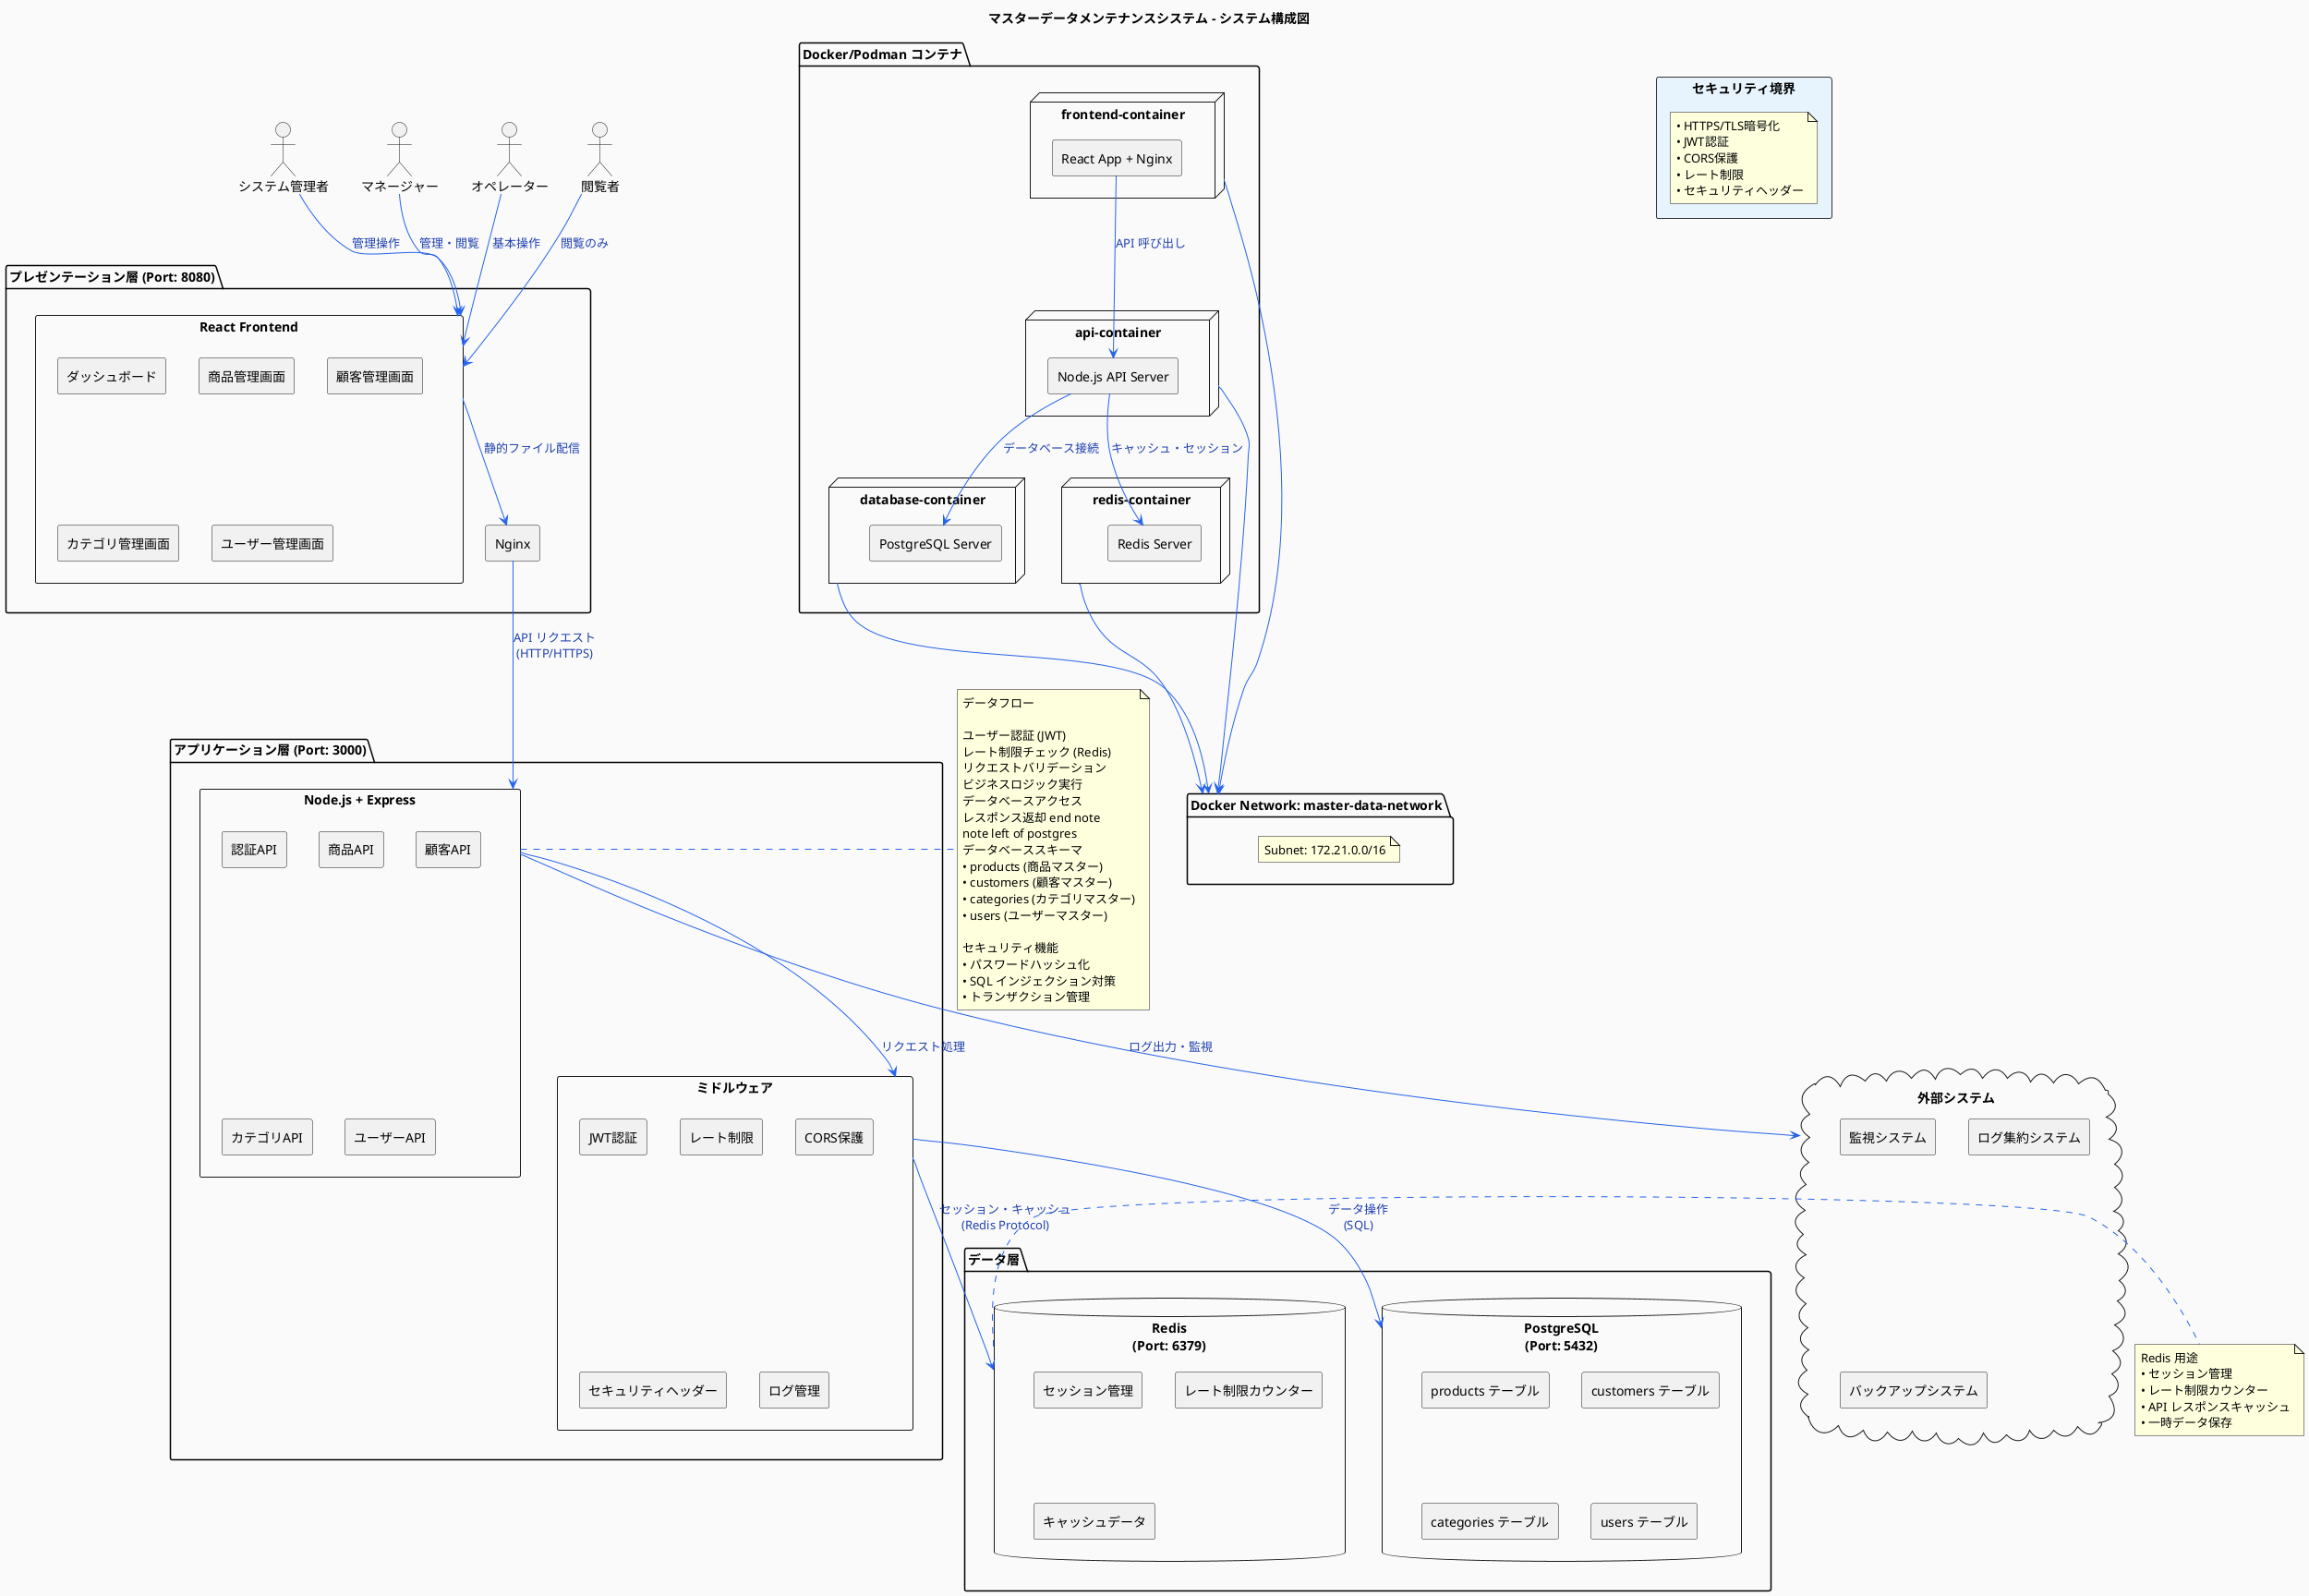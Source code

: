 @startuml マスターデータメンテナンスシステム構成図
!define RECTANGLE class

title マスターデータメンテナンスシステム - システム構成図

' スタイル定義
skinparam backgroundColor #FAFAFA
skinparam componentStyle rectangle
skinparam rectangleBorderColor #333333
skinparam rectangleBackgroundColor #E8F4FD
skinparam arrowColor #2563EB
skinparam arrowFontColor #1E40AF

' ユーザー
actor "システム管理者" as admin
actor "マネージャー" as manager
actor "オペレーター" as operator
actor "閲覧者" as viewer

' プレゼンテーション層
package "プレゼンテーション層 (Port: 8080)" as presentation {
component "React Frontend" as react {
[ダッシュボード]
[商品管理画面]
[顧客管理画面]
[カテゴリ管理画面]
[ユーザー管理画面]
}
component "Nginx" as nginx
}

' アプリケーション層
package "アプリケーション層 (Port: 3000)" as application {
component "Node.js + Express" as nodejs {
[認証API]
[商品API]
[顧客API]
[カテゴリAPI]
[ユーザーAPI]
}

component "ミドルウェア" as middleware {
[JWT認証]
[レート制限]
[CORS保護]
[セキュリティヘッダー]
[ログ管理]
}
}

' データ層
package "データ層" as data {
database "PostgreSQL\n(Port: 5432)" as postgres {
[products テーブル]
[customers テーブル]
[categories テーブル]
[users テーブル]
}

database "Redis\n(Port: 6379)" as redis {
[セッション管理]
[レート制限カウンター]
[キャッシュデータ]
}
}

' 外部システム
cloud "外部システム" as external {
[監視システム]
[ログ集約システム]
[バックアップシステム]
}

' コンテナ構成
package "Docker/Podman コンテナ" as containers {
node "frontend-container" as fc {
component "React App + Nginx" as frontend_app
}

node "api-container" as ac {
component "Node.js API Server" as api_server
}

node "database-container" as dc {
component "PostgreSQL Server" as db_server
}

node "redis-container" as rc {
component "Redis Server" as redis_server
}
}

' ネットワーク
package "Docker Network: master-data-network" as network {
note "Subnet: 172.21.0.0/16" as subnet
}

' 関係性の定義
admin --> react : "管理操作"
manager --> react : "管理・閲覧"
operator --> react : "基本操作"
viewer --> react : "閲覧のみ"

react --> nginx : "静的ファイル配信"
nginx --> nodejs : "API リクエスト\n(HTTP/HTTPS)"

nodejs --> middleware : "リクエスト処理"
middleware --> postgres : "データ操作\n(SQL)"
middleware --> redis : "セッション・キャッシュ\n(Redis Protocol)"

nodejs --> external : "ログ出力・監視"

' コンテナ間の関係
frontend_app --> api_server : "API 呼び出し"
api_server --> db_server : "データベース接続"
api_server --> redis_server : "キャッシュ・セッション"

fc --> network
ac --> network
dc --> network
rc --> network

' データフロー
note right of nodejs
データフロー

ユーザー認証 (JWT)
レート制限チェック (Redis)
リクエストバリデーション
ビジネスロジック実行
データベースアクセス
レスポンス返却 end note
note left of postgres
データベーススキーマ
• products (商品マスター)
• customers (顧客マスター)
• categories (カテゴリマスター)
• users (ユーザーマスター)

セキュリティ機能
• パスワードハッシュ化
• SQL インジェクション対策
• トランザクション管理
end note

note right of redis
Redis 用途
• セッション管理
• レート制限カウンター
• API レスポンスキャッシュ
• 一時データ保存
end note

' セキュリティ境界
rectangle "セキュリティ境界" as security {
note "• HTTPS/TLS暗号化\n• JWT認証\n• CORS保護\n• レート制限\n• セキュリティヘッダー" as security_note
}

@enduml

@startuml デプロイメント構成図
!define RECTANGLE class

title マスターデータメンテナンスシステム - デプロイメント構成図

' スタイル定義
skinparam backgroundColor #FAFAFA
skinparam nodeBackgroundColor #E8F4FD
skinparam componentBackgroundColor #FFFFFF
skinparam databaseBackgroundColor #FEF3C7
skinparam cloudBackgroundColor #ECFDF5

' 物理環境
node "開発環境" as dev_env {
node "Docker/Podman Host" as dev_host {
component "frontend:8080" as dev_frontend
component "api:3000" as dev_api
database "postgres:5432" as dev_db
database "redis:6379" as dev_redis
}
}

node "本番環境" as prod_env {
cloud "OpenShift/Kubernetes" as openshift {
node "Frontend Pod" as frontend_pod {
component "React App" as prod_frontend
component "Nginx" as prod_nginx
}


node "API Pod (複数)" as api_pod {
  component "Node.js API" as prod_api
}

node "Database Pod" as db_pod {
  database "PostgreSQL" as prod_db
}

node "Redis Pod" as redis_pod {
  database "Redis Cluster" as prod_redis
}
}

component "Load Balancer" as lb
component "Ingress Controller" as ingress
}

' 外部サービス
cloud "外部サービス" as external_services {
component "監視サービス" as monitoring
component "ログ管理" as logging
component "バックアップ" as backup
component "CI/CD Pipeline" as cicd
}

' ネットワーク構成
package "ネットワーク構成" as network_config {
rectangle "開発ネットワーク\n172.21.0.0/16" as dev_network
rectangle "本番ネットワーク\n10.0.0.0/16" as prod_network
rectangle "外部ネットワーク\nInternet" as external_network
}

' 関係性
dev_frontend --> dev_api : "API 呼び出し"
dev_api --> dev_db : "データベース接続"
dev_api --> dev_redis : "キャッシュ・セッション"

external_network --> lb : "HTTPS Traffic"
lb --> ingress : "Load Balancing"
ingress --> frontend_pod : "Web Traffic"
frontend_pod --> api_pod : "API Requests"
api_pod --> db_pod : "Database Queries"
api_pod --> redis_pod : "Cache/Session"

prod_env --> monitoring : "メトリクス"
prod_env --> logging : "ログ"
prod_env --> backup : "データバックアップ"
cicd --> prod_env : "デプロイメント"

' 環境間の関係
dev_env --> cicd : "コード Push"
cicd --> prod_env : "自動デプロイ"

note right of dev_env
開発環境
• ローカル開発
• Docker/Podman Compose
• ホットリロード
• デバッグモード
end note

note right of prod_env
本番環境
• 高可用性構成
• 自動スケーリング
• ロードバランシング
• 監視・アラート
end note

note bottom of external_services
運用サービス
• Prometheus/Grafana (監視)
• ELK Stack (ログ)
• 定期バックアップ
• GitLab CI/CD
end note

@enduml

@startuml データフロー図
title マスターデータメンテナンスシステム - データフロー図

' スタイル定義
skinparam backgroundColor #FAFAFA
skinparam actorBackgroundColor #E8F4FD
skinparam componentBackgroundColor #FFFFFF
skinparam databaseBackgroundColor #FEF3C7

' アクター
actor "ユーザー" as user

' プロセス
rectangle "1. 認証プロセス" as auth_process {
component "ログイン画面" as login
component "JWT認証" as jwt
component "セッション管理" as session
}

rectangle "2. データ操作プロセス" as data_process {
component "データ入力画面" as input
component "バリデーション" as validation
component "ビジネスロジック" as business
component "データ永続化" as persistence
}

rectangle "3. 検索・表示プロセス" as search_process {
component "検索画面" as search
component "フィルタリング" as filter
component "ソート・ページング" as sort
component "データ表示" as display
}

' データストア
database "PostgreSQL" as postgres {
[users テーブル]
[products テーブル]
[customers テーブル]
[categories テーブル]
}

database "Redis" as redis {
[セッションデータ]
[キャッシュデータ]
[レート制限データ]
}

' データフロー
user --> login : "1. ログイン要求"
login --> jwt : "2. 認証情報"
jwt --> postgres : "3. ユーザー検証"
postgres --> jwt : "4. ユーザー情報"
jwt --> session : "5. JWTトークン"
session --> redis : "6. セッション保存"
redis --> session : "7. セッション確認"
session --> user : "8. 認証完了"

user --> input : "9. データ入力"
input --> validation : "10. 入力データ"
validation --> business : "11. 検証済みデータ"
business --> persistence : "12. 処理済みデータ"
persistence --> postgres : "13. データ保存"
postgres --> persistence : "14. 保存結果"
persistence --> user : "15. 処理完了"

user --> search : "16. 検索要求"
search --> filter : "17. 検索条件"
filter --> redis : "18. キャッシュ確認"
redis --> filter : "19. キャッシュデータ"
filter --> postgres : "20. データ検索"
postgres --> sort : "21. 検索結果"
sort --> display : "22. 整列済みデータ"
display --> redis : "23. 結果キャッシュ"
display --> user : "24. 表示データ"

' セキュリティフロー
rectangle "セキュリティチェック" as security {
component "レート制限" as rate_limit
component "CORS検証" as cors
component "入力サニタイズ" as sanitize
}

user --> rate_limit : "全リクエスト"
rate_limit --> redis : "制限カウンター"
rate_limit --> cors : "制限内リクエスト"
cors --> sanitize : "許可されたリクエスト"
sanitize --> auth_process : "安全なリクエスト"
sanitize --> data_process : "安全なリクエスト"
sanitize --> search_process : "安全なリクエスト"

note right of postgres
データ整合性
• トランザクション管理
• 外部キー制約
• 一意性制約
• データ型制約
end note

note right of redis
パフォーマンス最適化
• セッション高速アクセス
• 検索結果キャッシュ
• レート制限高速判定
• 一時データ保存
end note

note bottom of security
セキュリティ対策
• SQL インジェクション防止
• XSS攻撃防止
• CSRF攻撃防止
• 不正アクセス防止
end note

@enduml